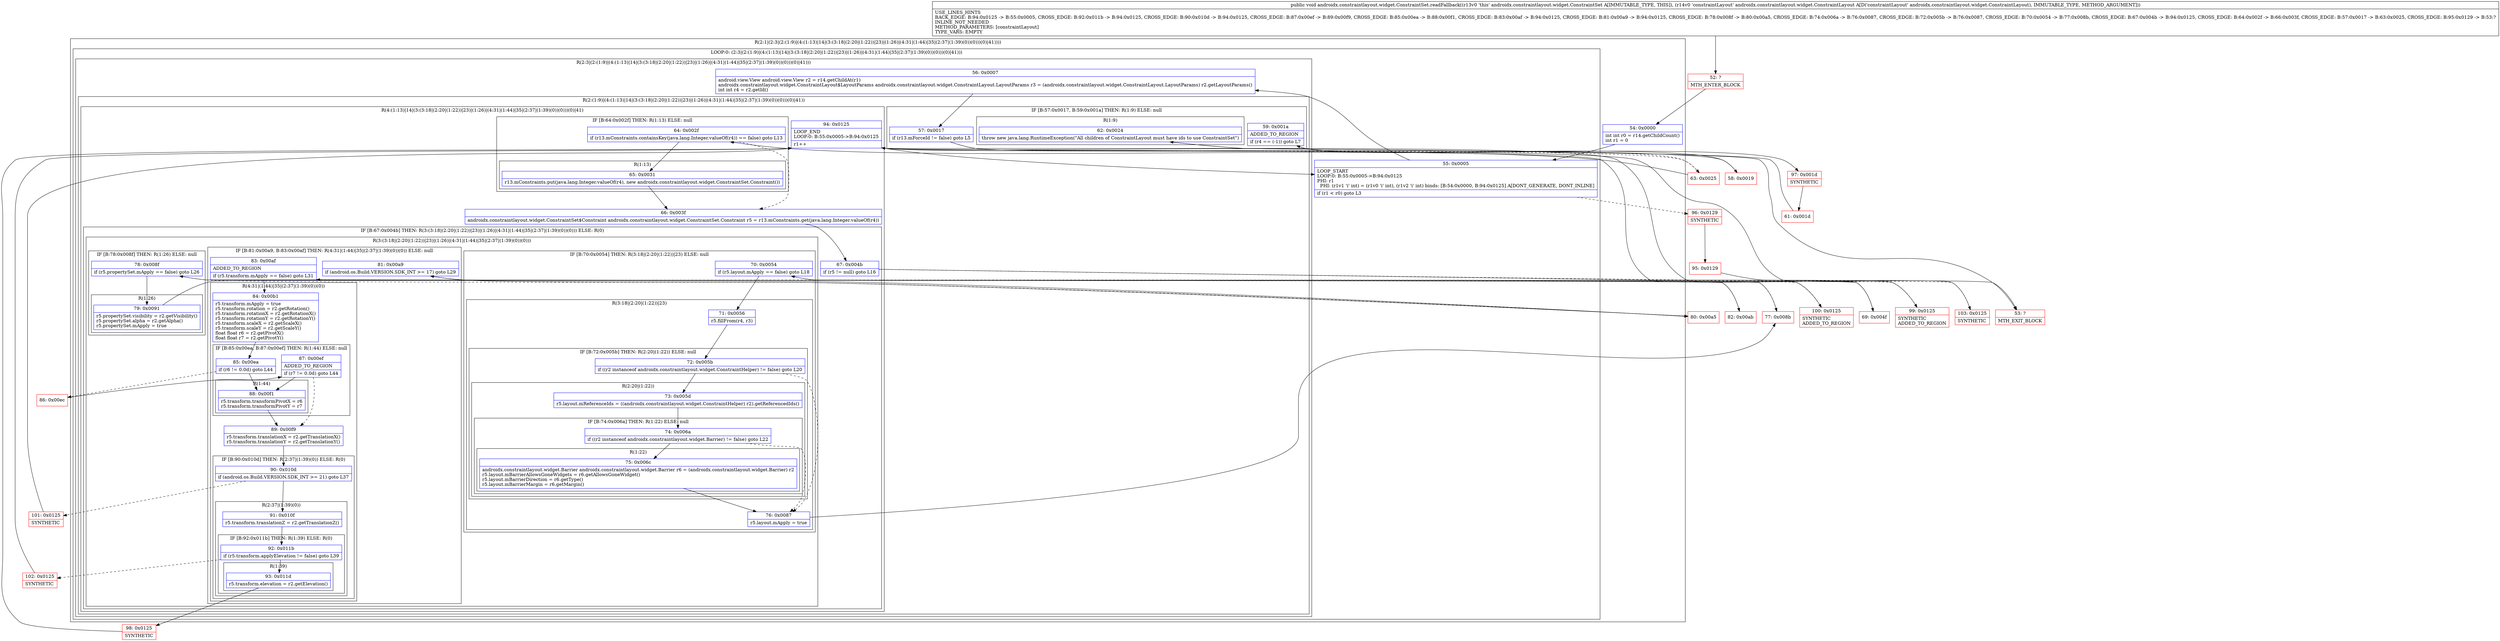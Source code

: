 digraph "CFG forandroidx.constraintlayout.widget.ConstraintSet.readFallback(Landroidx\/constraintlayout\/widget\/ConstraintLayout;)V" {
subgraph cluster_Region_621265244 {
label = "R(2:1|(2:3|(2:(1:9)|(4:(1:13)|14|(3:(3:18|(2:20|(1:22))|23)|(1:26)|(4:31|(1:44)|35|(2:37|(1:39)(0))(0)))(0)|41))))";
node [shape=record,color=blue];
Node_54 [shape=record,label="{54\:\ 0x0000|int int r0 = r14.getChildCount()\lint r1 = 0\l}"];
subgraph cluster_LoopRegion_90540591 {
label = "LOOP:0: (2:3|(2:(1:9)|(4:(1:13)|14|(3:(3:18|(2:20|(1:22))|23)|(1:26)|(4:31|(1:44)|35|(2:37|(1:39)(0))(0)))(0)|41)))";
node [shape=record,color=blue];
Node_55 [shape=record,label="{55\:\ 0x0005|LOOP_START\lLOOP:0: B:55:0x0005\-\>B:94:0x0125\lPHI: r1 \l  PHI: (r1v1 'i' int) = (r1v0 'i' int), (r1v2 'i' int) binds: [B:54:0x0000, B:94:0x0125] A[DONT_GENERATE, DONT_INLINE]\l|if (r1 \< r0) goto L3\l}"];
subgraph cluster_Region_1039452831 {
label = "R(2:3|(2:(1:9)|(4:(1:13)|14|(3:(3:18|(2:20|(1:22))|23)|(1:26)|(4:31|(1:44)|35|(2:37|(1:39)(0))(0)))(0)|41)))";
node [shape=record,color=blue];
Node_56 [shape=record,label="{56\:\ 0x0007|android.view.View android.view.View r2 = r14.getChildAt(r1)\landroidx.constraintlayout.widget.ConstraintLayout$LayoutParams androidx.constraintlayout.widget.ConstraintLayout.LayoutParams r3 = (androidx.constraintlayout.widget.ConstraintLayout.LayoutParams) r2.getLayoutParams()\lint int r4 = r2.getId()\l}"];
subgraph cluster_Region_269446032 {
label = "R(2:(1:9)|(4:(1:13)|14|(3:(3:18|(2:20|(1:22))|23)|(1:26)|(4:31|(1:44)|35|(2:37|(1:39)(0))(0)))(0)|41))";
node [shape=record,color=blue];
subgraph cluster_IfRegion_848787495 {
label = "IF [B:57:0x0017, B:59:0x001a] THEN: R(1:9) ELSE: null";
node [shape=record,color=blue];
Node_57 [shape=record,label="{57\:\ 0x0017|if (r13.mForceId != false) goto L5\l}"];
Node_59 [shape=record,label="{59\:\ 0x001a|ADDED_TO_REGION\l|if (r4 == (\-1)) goto L7\l}"];
subgraph cluster_Region_1576673759 {
label = "R(1:9)";
node [shape=record,color=blue];
Node_62 [shape=record,label="{62\:\ 0x0024|throw new java.lang.RuntimeException(\"All children of ConstraintLayout must have ids to use ConstraintSet\")\l}"];
}
}
subgraph cluster_Region_1537398695 {
label = "R(4:(1:13)|14|(3:(3:18|(2:20|(1:22))|23)|(1:26)|(4:31|(1:44)|35|(2:37|(1:39)(0))(0)))(0)|41)";
node [shape=record,color=blue];
subgraph cluster_IfRegion_1369999390 {
label = "IF [B:64:0x002f] THEN: R(1:13) ELSE: null";
node [shape=record,color=blue];
Node_64 [shape=record,label="{64\:\ 0x002f|if (r13.mConstraints.containsKey(java.lang.Integer.valueOf(r4)) == false) goto L13\l}"];
subgraph cluster_Region_837623107 {
label = "R(1:13)";
node [shape=record,color=blue];
Node_65 [shape=record,label="{65\:\ 0x0031|r13.mConstraints.put(java.lang.Integer.valueOf(r4), new androidx.constraintlayout.widget.ConstraintSet.Constraint())\l}"];
}
}
Node_66 [shape=record,label="{66\:\ 0x003f|androidx.constraintlayout.widget.ConstraintSet$Constraint androidx.constraintlayout.widget.ConstraintSet.Constraint r5 = r13.mConstraints.get(java.lang.Integer.valueOf(r4))\l}"];
subgraph cluster_IfRegion_712145114 {
label = "IF [B:67:0x004b] THEN: R(3:(3:18|(2:20|(1:22))|23)|(1:26)|(4:31|(1:44)|35|(2:37|(1:39)(0))(0))) ELSE: R(0)";
node [shape=record,color=blue];
Node_67 [shape=record,label="{67\:\ 0x004b|if (r5 != null) goto L16\l}"];
subgraph cluster_Region_70904662 {
label = "R(3:(3:18|(2:20|(1:22))|23)|(1:26)|(4:31|(1:44)|35|(2:37|(1:39)(0))(0)))";
node [shape=record,color=blue];
subgraph cluster_IfRegion_590183411 {
label = "IF [B:70:0x0054] THEN: R(3:18|(2:20|(1:22))|23) ELSE: null";
node [shape=record,color=blue];
Node_70 [shape=record,label="{70\:\ 0x0054|if (r5.layout.mApply == false) goto L18\l}"];
subgraph cluster_Region_1224376259 {
label = "R(3:18|(2:20|(1:22))|23)";
node [shape=record,color=blue];
Node_71 [shape=record,label="{71\:\ 0x0056|r5.fillFrom(r4, r3)\l}"];
subgraph cluster_IfRegion_644014428 {
label = "IF [B:72:0x005b] THEN: R(2:20|(1:22)) ELSE: null";
node [shape=record,color=blue];
Node_72 [shape=record,label="{72\:\ 0x005b|if ((r2 instanceof androidx.constraintlayout.widget.ConstraintHelper) != false) goto L20\l}"];
subgraph cluster_Region_259994445 {
label = "R(2:20|(1:22))";
node [shape=record,color=blue];
Node_73 [shape=record,label="{73\:\ 0x005d|r5.layout.mReferenceIds = ((androidx.constraintlayout.widget.ConstraintHelper) r2).getReferencedIds()\l}"];
subgraph cluster_IfRegion_1118687978 {
label = "IF [B:74:0x006a] THEN: R(1:22) ELSE: null";
node [shape=record,color=blue];
Node_74 [shape=record,label="{74\:\ 0x006a|if ((r2 instanceof androidx.constraintlayout.widget.Barrier) != false) goto L22\l}"];
subgraph cluster_Region_1503021074 {
label = "R(1:22)";
node [shape=record,color=blue];
Node_75 [shape=record,label="{75\:\ 0x006c|androidx.constraintlayout.widget.Barrier androidx.constraintlayout.widget.Barrier r6 = (androidx.constraintlayout.widget.Barrier) r2\lr5.layout.mBarrierAllowsGoneWidgets = r6.getAllowsGoneWidget()\lr5.layout.mBarrierDirection = r6.getType()\lr5.layout.mBarrierMargin = r6.getMargin()\l}"];
}
}
}
}
Node_76 [shape=record,label="{76\:\ 0x0087|r5.layout.mApply = true\l}"];
}
}
subgraph cluster_IfRegion_911278064 {
label = "IF [B:78:0x008f] THEN: R(1:26) ELSE: null";
node [shape=record,color=blue];
Node_78 [shape=record,label="{78\:\ 0x008f|if (r5.propertySet.mApply == false) goto L26\l}"];
subgraph cluster_Region_1750022781 {
label = "R(1:26)";
node [shape=record,color=blue];
Node_79 [shape=record,label="{79\:\ 0x0091|r5.propertySet.visibility = r2.getVisibility()\lr5.propertySet.alpha = r2.getAlpha()\lr5.propertySet.mApply = true\l}"];
}
}
subgraph cluster_IfRegion_1863252860 {
label = "IF [B:81:0x00a9, B:83:0x00af] THEN: R(4:31|(1:44)|35|(2:37|(1:39)(0))(0)) ELSE: null";
node [shape=record,color=blue];
Node_81 [shape=record,label="{81\:\ 0x00a9|if (android.os.Build.VERSION.SDK_INT \>= 17) goto L29\l}"];
Node_83 [shape=record,label="{83\:\ 0x00af|ADDED_TO_REGION\l|if (r5.transform.mApply == false) goto L31\l}"];
subgraph cluster_Region_517769570 {
label = "R(4:31|(1:44)|35|(2:37|(1:39)(0))(0))";
node [shape=record,color=blue];
Node_84 [shape=record,label="{84\:\ 0x00b1|r5.transform.mApply = true\lr5.transform.rotation = r2.getRotation()\lr5.transform.rotationX = r2.getRotationX()\lr5.transform.rotationY = r2.getRotationY()\lr5.transform.scaleX = r2.getScaleX()\lr5.transform.scaleY = r2.getScaleY()\lfloat float r6 = r2.getPivotX()\lfloat float r7 = r2.getPivotY()\l}"];
subgraph cluster_IfRegion_799486583 {
label = "IF [B:85:0x00ea, B:87:0x00ef] THEN: R(1:44) ELSE: null";
node [shape=record,color=blue];
Node_85 [shape=record,label="{85\:\ 0x00ea|if (r6 != 0.0d) goto L44\l}"];
Node_87 [shape=record,label="{87\:\ 0x00ef|ADDED_TO_REGION\l|if (r7 != 0.0d) goto L44\l}"];
subgraph cluster_Region_1451485935 {
label = "R(1:44)";
node [shape=record,color=blue];
Node_88 [shape=record,label="{88\:\ 0x00f1|r5.transform.transformPivotX = r6\lr5.transform.transformPivotY = r7\l}"];
}
}
Node_89 [shape=record,label="{89\:\ 0x00f9|r5.transform.translationX = r2.getTranslationX()\lr5.transform.translationY = r2.getTranslationY()\l}"];
subgraph cluster_IfRegion_91749759 {
label = "IF [B:90:0x010d] THEN: R(2:37|(1:39)(0)) ELSE: R(0)";
node [shape=record,color=blue];
Node_90 [shape=record,label="{90\:\ 0x010d|if (android.os.Build.VERSION.SDK_INT \>= 21) goto L37\l}"];
subgraph cluster_Region_852112081 {
label = "R(2:37|(1:39)(0))";
node [shape=record,color=blue];
Node_91 [shape=record,label="{91\:\ 0x010f|r5.transform.translationZ = r2.getTranslationZ()\l}"];
subgraph cluster_IfRegion_515502383 {
label = "IF [B:92:0x011b] THEN: R(1:39) ELSE: R(0)";
node [shape=record,color=blue];
Node_92 [shape=record,label="{92\:\ 0x011b|if (r5.transform.applyElevation != false) goto L39\l}"];
subgraph cluster_Region_1500985922 {
label = "R(1:39)";
node [shape=record,color=blue];
Node_93 [shape=record,label="{93\:\ 0x011d|r5.transform.elevation = r2.getElevation()\l}"];
}
subgraph cluster_Region_1859081642 {
label = "R(0)";
node [shape=record,color=blue];
}
}
}
subgraph cluster_Region_1656190325 {
label = "R(0)";
node [shape=record,color=blue];
}
}
}
}
}
subgraph cluster_Region_698306862 {
label = "R(0)";
node [shape=record,color=blue];
}
}
Node_94 [shape=record,label="{94\:\ 0x0125|LOOP_END\lLOOP:0: B:55:0x0005\-\>B:94:0x0125\l|r1++\l}"];
}
}
}
}
}
Node_52 [shape=record,color=red,label="{52\:\ ?|MTH_ENTER_BLOCK\l}"];
Node_58 [shape=record,color=red,label="{58\:\ 0x0019}"];
Node_97 [shape=record,color=red,label="{97\:\ 0x001d|SYNTHETIC\l}"];
Node_61 [shape=record,color=red,label="{61\:\ 0x001d}"];
Node_53 [shape=record,color=red,label="{53\:\ ?|MTH_EXIT_BLOCK\l}"];
Node_63 [shape=record,color=red,label="{63\:\ 0x0025}"];
Node_69 [shape=record,color=red,label="{69\:\ 0x004f}"];
Node_77 [shape=record,color=red,label="{77\:\ 0x008b}"];
Node_80 [shape=record,color=red,label="{80\:\ 0x00a5}"];
Node_82 [shape=record,color=red,label="{82\:\ 0x00ab}"];
Node_86 [shape=record,color=red,label="{86\:\ 0x00ec}"];
Node_98 [shape=record,color=red,label="{98\:\ 0x0125|SYNTHETIC\l}"];
Node_102 [shape=record,color=red,label="{102\:\ 0x0125|SYNTHETIC\l}"];
Node_101 [shape=record,color=red,label="{101\:\ 0x0125|SYNTHETIC\l}"];
Node_100 [shape=record,color=red,label="{100\:\ 0x0125|SYNTHETIC\lADDED_TO_REGION\l}"];
Node_99 [shape=record,color=red,label="{99\:\ 0x0125|SYNTHETIC\lADDED_TO_REGION\l}"];
Node_103 [shape=record,color=red,label="{103\:\ 0x0125|SYNTHETIC\l}"];
Node_96 [shape=record,color=red,label="{96\:\ 0x0129|SYNTHETIC\l}"];
Node_95 [shape=record,color=red,label="{95\:\ 0x0129}"];
MethodNode[shape=record,label="{public void androidx.constraintlayout.widget.ConstraintSet.readFallback((r13v0 'this' androidx.constraintlayout.widget.ConstraintSet A[IMMUTABLE_TYPE, THIS]), (r14v0 'constraintLayout' androidx.constraintlayout.widget.ConstraintLayout A[D('constraintLayout' androidx.constraintlayout.widget.ConstraintLayout), IMMUTABLE_TYPE, METHOD_ARGUMENT]))  | USE_LINES_HINTS\lBACK_EDGE: B:94:0x0125 \-\> B:55:0x0005, CROSS_EDGE: B:92:0x011b \-\> B:94:0x0125, CROSS_EDGE: B:90:0x010d \-\> B:94:0x0125, CROSS_EDGE: B:87:0x00ef \-\> B:89:0x00f9, CROSS_EDGE: B:85:0x00ea \-\> B:88:0x00f1, CROSS_EDGE: B:83:0x00af \-\> B:94:0x0125, CROSS_EDGE: B:81:0x00a9 \-\> B:94:0x0125, CROSS_EDGE: B:78:0x008f \-\> B:80:0x00a5, CROSS_EDGE: B:74:0x006a \-\> B:76:0x0087, CROSS_EDGE: B:72:0x005b \-\> B:76:0x0087, CROSS_EDGE: B:70:0x0054 \-\> B:77:0x008b, CROSS_EDGE: B:67:0x004b \-\> B:94:0x0125, CROSS_EDGE: B:64:0x002f \-\> B:66:0x003f, CROSS_EDGE: B:57:0x0017 \-\> B:63:0x0025, CROSS_EDGE: B:95:0x0129 \-\> B:53:?\lINLINE_NOT_NEEDED\lMETHOD_PARAMETERS: [constraintLayout]\lTYPE_VARS: EMPTY\l}"];
MethodNode -> Node_52;Node_54 -> Node_55;
Node_55 -> Node_56;
Node_55 -> Node_96[style=dashed];
Node_56 -> Node_57;
Node_57 -> Node_58;
Node_57 -> Node_63[style=dashed];
Node_59 -> Node_63[style=dashed];
Node_59 -> Node_97;
Node_62 -> Node_53;
Node_64 -> Node_65;
Node_64 -> Node_66[style=dashed];
Node_65 -> Node_66;
Node_66 -> Node_67;
Node_67 -> Node_69;
Node_67 -> Node_103[style=dashed];
Node_70 -> Node_71;
Node_70 -> Node_77[style=dashed];
Node_71 -> Node_72;
Node_72 -> Node_73;
Node_72 -> Node_76[style=dashed];
Node_73 -> Node_74;
Node_74 -> Node_75;
Node_74 -> Node_76[style=dashed];
Node_75 -> Node_76;
Node_76 -> Node_77;
Node_78 -> Node_79;
Node_78 -> Node_80[style=dashed];
Node_79 -> Node_80;
Node_81 -> Node_82;
Node_81 -> Node_99[style=dashed];
Node_83 -> Node_84;
Node_83 -> Node_100[style=dashed];
Node_84 -> Node_85;
Node_85 -> Node_86[style=dashed];
Node_85 -> Node_88;
Node_87 -> Node_88;
Node_87 -> Node_89[style=dashed];
Node_88 -> Node_89;
Node_89 -> Node_90;
Node_90 -> Node_91;
Node_90 -> Node_101[style=dashed];
Node_91 -> Node_92;
Node_92 -> Node_93;
Node_92 -> Node_102[style=dashed];
Node_93 -> Node_98;
Node_94 -> Node_55;
Node_52 -> Node_54;
Node_58 -> Node_59;
Node_97 -> Node_61;
Node_61 -> Node_62;
Node_63 -> Node_64;
Node_69 -> Node_70;
Node_77 -> Node_78;
Node_80 -> Node_81;
Node_82 -> Node_83;
Node_86 -> Node_87;
Node_98 -> Node_94;
Node_102 -> Node_94;
Node_101 -> Node_94;
Node_100 -> Node_94;
Node_99 -> Node_94;
Node_103 -> Node_94;
Node_96 -> Node_95;
Node_95 -> Node_53;
}

